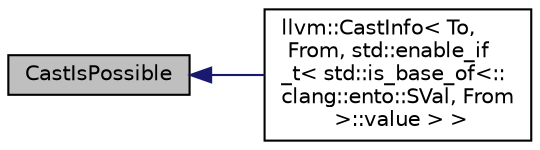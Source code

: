 digraph "CastIsPossible"
{
 // LATEX_PDF_SIZE
  bgcolor="transparent";
  edge [fontname="Helvetica",fontsize="10",labelfontname="Helvetica",labelfontsize="10"];
  node [fontname="Helvetica",fontsize="10",shape=record];
  rankdir="LR";
  Node1 [label="CastIsPossible",height=0.2,width=0.4,color="black", fillcolor="grey75", style="filled", fontcolor="black",tooltip=" "];
  Node1 -> Node2 [dir="back",color="midnightblue",fontsize="10",style="solid",fontname="Helvetica"];
  Node2 [label="llvm::CastInfo\< To,\l From, std::enable_if\l_t\< std::is_base_of\<::\lclang::ento::SVal, From\l \>::value \> \>",height=0.2,width=0.4,color="black",URL="$structllvm_1_1CastInfo_3_01To_00_01From_00_01std_1_1enable__if__t_3_01std_1_1is__base__of_3_1_1c9fd5daceba666c2b39424ae62d3ecc7b.html",tooltip=" "];
}
